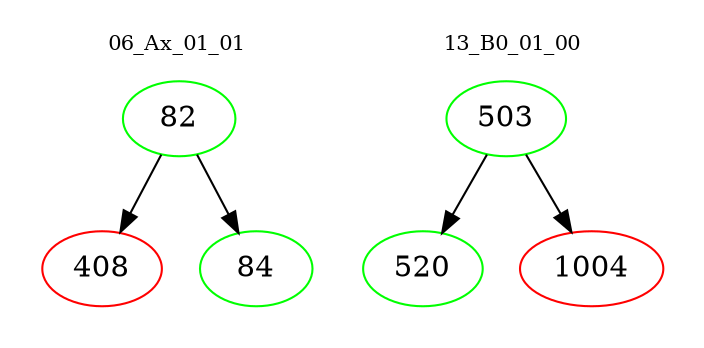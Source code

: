 digraph{
subgraph cluster_0 {
color = white
label = "06_Ax_01_01";
fontsize=10;
T0_82 [label="82", color="green"]
T0_82 -> T0_408 [color="black"]
T0_408 [label="408", color="red"]
T0_82 -> T0_84 [color="black"]
T0_84 [label="84", color="green"]
}
subgraph cluster_1 {
color = white
label = "13_B0_01_00";
fontsize=10;
T1_503 [label="503", color="green"]
T1_503 -> T1_520 [color="black"]
T1_520 [label="520", color="green"]
T1_503 -> T1_1004 [color="black"]
T1_1004 [label="1004", color="red"]
}
}
